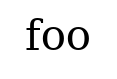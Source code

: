 digraph g {
  compound=true
  label="foo"
  fontsize=20
  labelloc=t
  node[fontsize=12]
  edge[fontsize=12]


}
